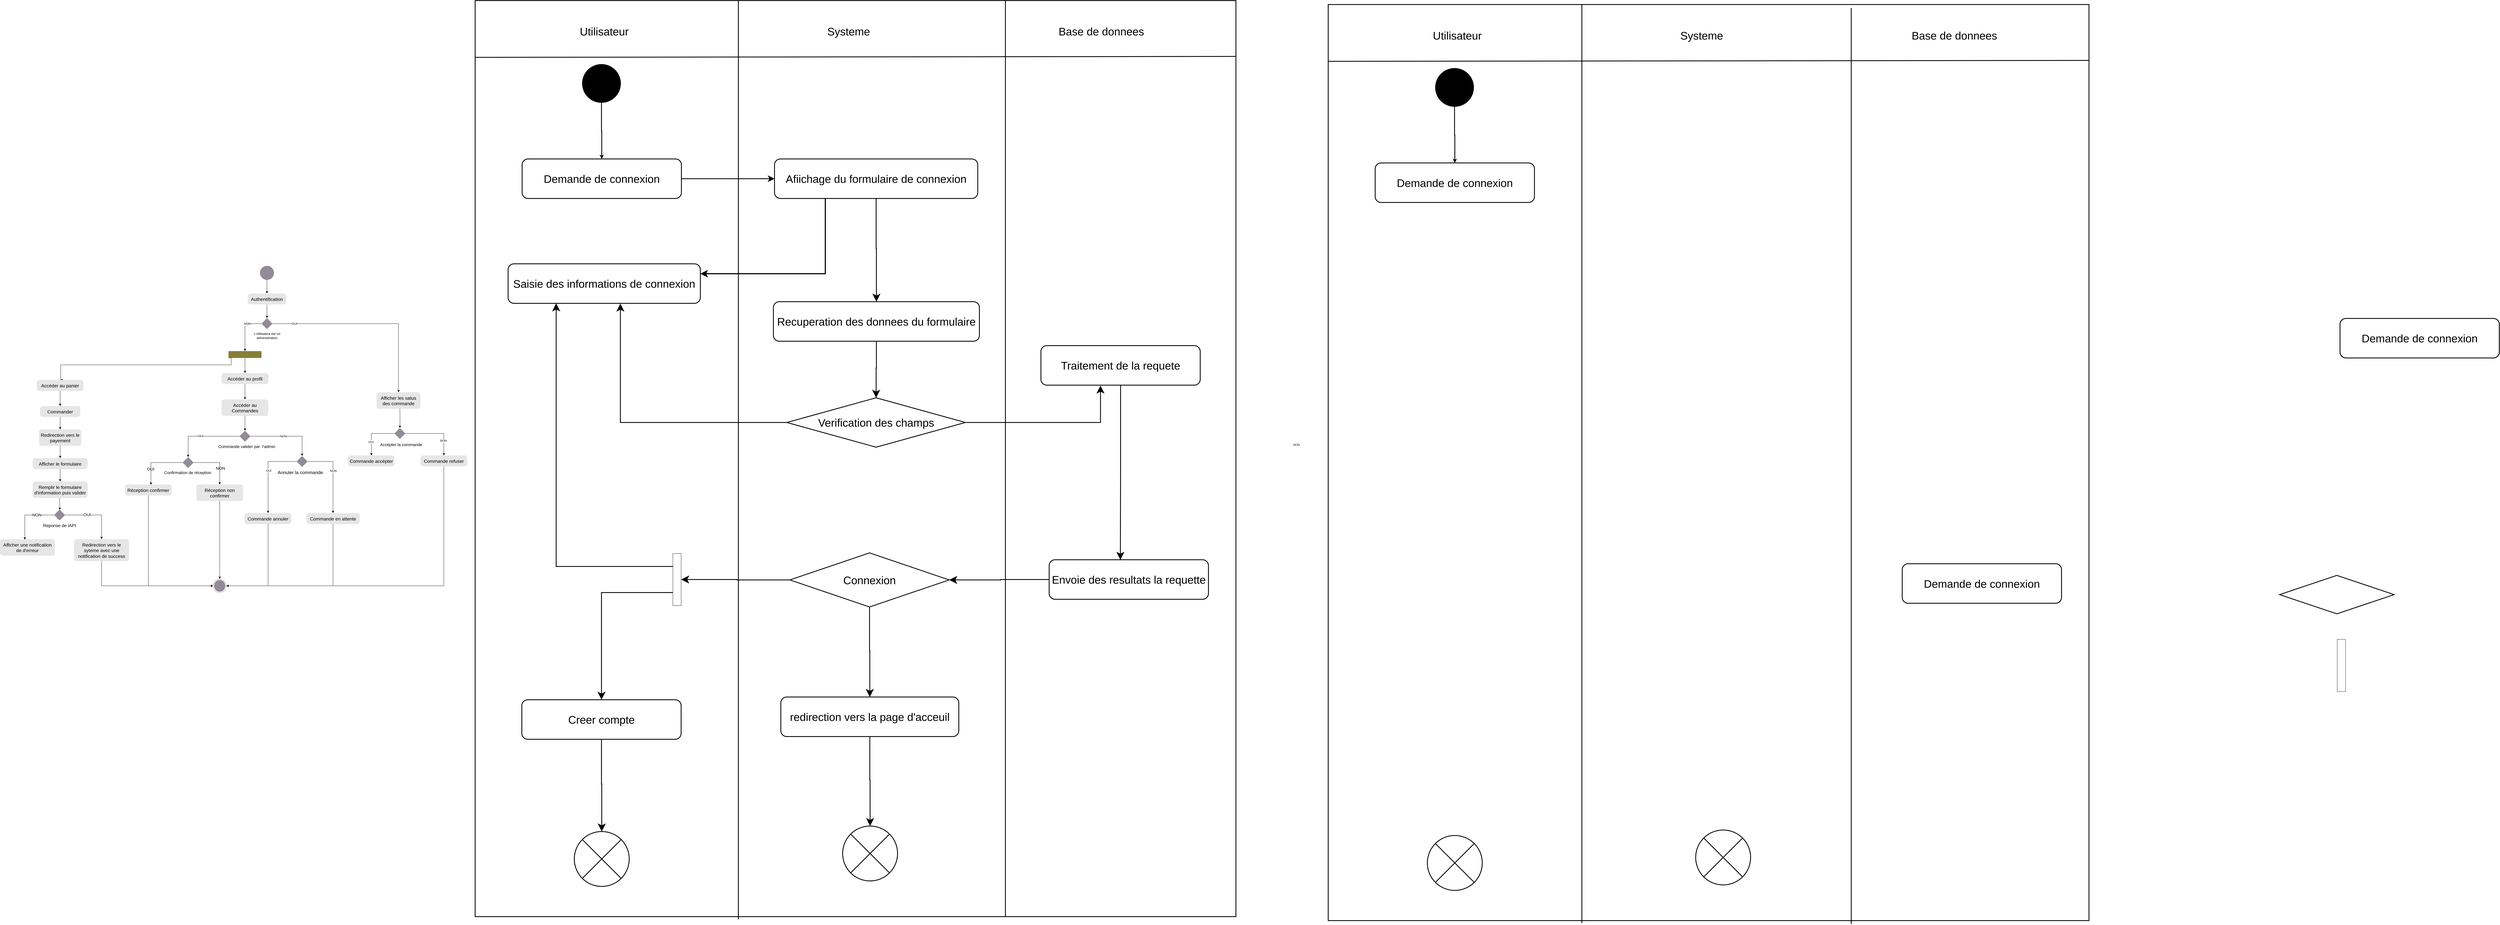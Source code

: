 <mxfile version="21.6.9" type="github">
  <diagram name="Page-1" id="dtMkvV5HG_kAokSsGvkS">
    <mxGraphModel dx="7405" dy="3443" grid="1" gridSize="10" guides="1" tooltips="1" connect="1" arrows="1" fold="1" page="1" pageScale="1" pageWidth="827" pageHeight="1169" math="0" shadow="0">
      <root>
        <mxCell id="0" />
        <mxCell id="1" parent="0" />
        <mxCell id="PqpOmXqPzJoeUcGZdCaw-75" value="" style="rounded=0;whiteSpace=wrap;html=1;strokeWidth=3;" vertex="1" parent="1">
          <mxGeometry x="2346" y="-1072.5" width="2770" height="3337" as="geometry" />
        </mxCell>
        <mxCell id="SN-OoBPxkU3_RAz1DeaD-6" style="edgeStyle=orthogonalEdgeStyle;rounded=0;orthogonalLoop=1;jettySize=auto;html=1;entryX=0.5;entryY=0;entryDx=0;entryDy=0;" parent="1" source="SN-OoBPxkU3_RAz1DeaD-1" target="SN-OoBPxkU3_RAz1DeaD-2" edge="1">
          <mxGeometry relative="1" as="geometry" />
        </mxCell>
        <mxCell id="SN-OoBPxkU3_RAz1DeaD-1" value="" style="ellipse;fillColor=strokeColor;html=1;strokeColor=#948b98;" parent="1" vertex="1">
          <mxGeometry x="-1543" y="-120" width="50" height="50" as="geometry" />
        </mxCell>
        <mxCell id="SN-OoBPxkU3_RAz1DeaD-7" style="edgeStyle=orthogonalEdgeStyle;rounded=0;orthogonalLoop=1;jettySize=auto;html=1;exitX=0.5;exitY=1;exitDx=0;exitDy=0;entryX=0.5;entryY=0;entryDx=0;entryDy=0;" parent="1" source="SN-OoBPxkU3_RAz1DeaD-2" target="SN-OoBPxkU3_RAz1DeaD-3" edge="1">
          <mxGeometry relative="1" as="geometry" />
        </mxCell>
        <mxCell id="SN-OoBPxkU3_RAz1DeaD-2" value="&lt;font style=&quot;font-size: 17px;&quot;&gt;Authentification&lt;/font&gt;" style="html=1;align=center;verticalAlign=top;rounded=1;absoluteArcSize=1;arcSize=20;dashed=0;whiteSpace=wrap;flipV=0;flipH=1;spacingTop=5;fontSize=17;fontStyle=0;fillColor=#E6E6E6;strokeColor=none;" parent="1" vertex="1">
          <mxGeometry x="-1588" y="-20" width="140" height="40" as="geometry" />
        </mxCell>
        <mxCell id="SN-OoBPxkU3_RAz1DeaD-5" style="edgeStyle=orthogonalEdgeStyle;rounded=0;orthogonalLoop=1;jettySize=auto;html=1;exitX=1;exitY=0.5;exitDx=0;exitDy=0;entryX=0.5;entryY=0;entryDx=0;entryDy=0;" parent="1" source="SN-OoBPxkU3_RAz1DeaD-3" target="SN-OoBPxkU3_RAz1DeaD-4" edge="1">
          <mxGeometry relative="1" as="geometry">
            <Array as="points">
              <mxPoint x="-1039" y="90" />
            </Array>
          </mxGeometry>
        </mxCell>
        <mxCell id="SN-OoBPxkU3_RAz1DeaD-85" value="OUI" style="edgeLabel;html=1;align=center;verticalAlign=middle;resizable=0;points=[];" parent="SN-OoBPxkU3_RAz1DeaD-5" vertex="1" connectable="0">
          <mxGeometry x="-0.774" relative="1" as="geometry">
            <mxPoint as="offset" />
          </mxGeometry>
        </mxCell>
        <mxCell id="SN-OoBPxkU3_RAz1DeaD-9" style="edgeStyle=orthogonalEdgeStyle;rounded=0;orthogonalLoop=1;jettySize=auto;html=1;exitX=0;exitY=0.5;exitDx=0;exitDy=0;entryX=0.5;entryY=0;entryDx=0;entryDy=0;" parent="1" source="SN-OoBPxkU3_RAz1DeaD-3" target="SN-OoBPxkU3_RAz1DeaD-8" edge="1">
          <mxGeometry relative="1" as="geometry" />
        </mxCell>
        <mxCell id="SN-OoBPxkU3_RAz1DeaD-86" value="NON" style="edgeLabel;html=1;align=center;verticalAlign=middle;resizable=0;points=[];" parent="SN-OoBPxkU3_RAz1DeaD-9" vertex="1" connectable="0">
          <mxGeometry x="-0.345" relative="1" as="geometry">
            <mxPoint as="offset" />
          </mxGeometry>
        </mxCell>
        <mxCell id="SN-OoBPxkU3_RAz1DeaD-3" value="" style="rhombus;fillColor=#948b98;strokeColor=none;" parent="1" vertex="1">
          <mxGeometry x="-1538" y="70" width="40" height="40" as="geometry" />
        </mxCell>
        <mxCell id="SN-OoBPxkU3_RAz1DeaD-4" value="&lt;font style=&quot;font-size: 17px;&quot;&gt;Afficher les satus des commande&lt;/font&gt;" style="html=1;align=center;verticalAlign=top;rounded=1;absoluteArcSize=1;arcSize=20;dashed=0;whiteSpace=wrap;flipV=0;flipH=1;spacingTop=5;fontSize=17;fontStyle=0;fillColor=#E6E6E6;strokeColor=none;" parent="1" vertex="1">
          <mxGeometry x="-1119" y="340" width="160" height="60" as="geometry" />
        </mxCell>
        <mxCell id="SN-OoBPxkU3_RAz1DeaD-14" style="edgeStyle=orthogonalEdgeStyle;rounded=0;orthogonalLoop=1;jettySize=auto;html=1;exitX=0;exitY=1;exitDx=0;exitDy=0;" parent="1" source="SN-OoBPxkU3_RAz1DeaD-8" edge="1">
          <mxGeometry relative="1" as="geometry">
            <mxPoint x="-2270" y="295" as="targetPoint" />
            <mxPoint x="-1760.76" y="214.475" as="sourcePoint" />
            <Array as="points">
              <mxPoint x="-1648" y="215" />
              <mxPoint x="-1648" y="240" />
              <mxPoint x="-2269" y="240" />
              <mxPoint x="-2269" y="295" />
            </Array>
          </mxGeometry>
        </mxCell>
        <mxCell id="SN-OoBPxkU3_RAz1DeaD-49" style="edgeStyle=orthogonalEdgeStyle;rounded=0;orthogonalLoop=1;jettySize=auto;html=1;exitX=0.5;exitY=1;exitDx=0;exitDy=0;" parent="1" source="SN-OoBPxkU3_RAz1DeaD-8" target="SN-OoBPxkU3_RAz1DeaD-24" edge="1">
          <mxGeometry relative="1" as="geometry" />
        </mxCell>
        <mxCell id="SN-OoBPxkU3_RAz1DeaD-8" value="" style="rounded=0;whiteSpace=wrap;html=1;fillColor=#867f37;strokeColor=none;" parent="1" vertex="1">
          <mxGeometry x="-1658" y="190" width="120" height="25" as="geometry" />
        </mxCell>
        <mxCell id="SN-OoBPxkU3_RAz1DeaD-13" value="L&#39;utilisateur est un&lt;br&gt;administrateur" style="text;html=1;align=center;verticalAlign=middle;resizable=0;points=[];autosize=1;strokeColor=none;fillColor=none;" parent="1" vertex="1">
          <mxGeometry x="-1578" y="114" width="120" height="40" as="geometry" />
        </mxCell>
        <mxCell id="SN-OoBPxkU3_RAz1DeaD-42" style="edgeStyle=orthogonalEdgeStyle;rounded=0;orthogonalLoop=1;jettySize=auto;html=1;exitX=0.5;exitY=1;exitDx=0;exitDy=0;entryX=0.5;entryY=0;entryDx=0;entryDy=0;" parent="1" source="SN-OoBPxkU3_RAz1DeaD-15" target="SN-OoBPxkU3_RAz1DeaD-16" edge="1">
          <mxGeometry relative="1" as="geometry" />
        </mxCell>
        <mxCell id="SN-OoBPxkU3_RAz1DeaD-15" value="&lt;font style=&quot;font-size: 17px;&quot;&gt;Acc&lt;/font&gt;éder au panier" style="html=1;align=center;verticalAlign=top;rounded=1;absoluteArcSize=1;arcSize=20;dashed=0;whiteSpace=wrap;flipV=0;flipH=1;spacingTop=5;fontSize=17;fontStyle=0;fillColor=#E6E6E6;strokeColor=none;" parent="1" vertex="1">
          <mxGeometry x="-2356" y="295" width="170" height="40" as="geometry" />
        </mxCell>
        <mxCell id="SN-OoBPxkU3_RAz1DeaD-43" style="edgeStyle=orthogonalEdgeStyle;rounded=0;orthogonalLoop=1;jettySize=auto;html=1;exitX=0.5;exitY=1;exitDx=0;exitDy=0;entryX=0.5;entryY=0;entryDx=0;entryDy=0;" parent="1" source="SN-OoBPxkU3_RAz1DeaD-16" target="SN-OoBPxkU3_RAz1DeaD-17" edge="1">
          <mxGeometry relative="1" as="geometry" />
        </mxCell>
        <mxCell id="SN-OoBPxkU3_RAz1DeaD-16" value="Commander" style="html=1;align=center;verticalAlign=top;rounded=1;absoluteArcSize=1;arcSize=20;dashed=0;whiteSpace=wrap;flipV=0;flipH=1;spacingTop=5;fontSize=17;fontStyle=0;fillColor=#E6E6E6;strokeColor=none;" parent="1" vertex="1">
          <mxGeometry x="-2344" y="390" width="146" height="40" as="geometry" />
        </mxCell>
        <mxCell id="SN-OoBPxkU3_RAz1DeaD-44" style="edgeStyle=orthogonalEdgeStyle;rounded=0;orthogonalLoop=1;jettySize=auto;html=1;exitX=0.5;exitY=1;exitDx=0;exitDy=0;entryX=0.5;entryY=0;entryDx=0;entryDy=0;" parent="1" source="SN-OoBPxkU3_RAz1DeaD-17" target="SN-OoBPxkU3_RAz1DeaD-18" edge="1">
          <mxGeometry relative="1" as="geometry" />
        </mxCell>
        <mxCell id="SN-OoBPxkU3_RAz1DeaD-17" value="Redirection vers le payement" style="html=1;align=center;verticalAlign=top;rounded=1;absoluteArcSize=1;arcSize=20;dashed=0;whiteSpace=wrap;flipV=0;flipH=1;spacingTop=5;fontSize=17;fontStyle=0;fillColor=#E6E6E6;strokeColor=none;" parent="1" vertex="1">
          <mxGeometry x="-2348" y="475" width="154" height="60" as="geometry" />
        </mxCell>
        <mxCell id="SN-OoBPxkU3_RAz1DeaD-45" style="edgeStyle=orthogonalEdgeStyle;rounded=0;orthogonalLoop=1;jettySize=auto;html=1;exitX=0.5;exitY=1;exitDx=0;exitDy=0;entryX=0.5;entryY=0;entryDx=0;entryDy=0;" parent="1" source="SN-OoBPxkU3_RAz1DeaD-18" target="SN-OoBPxkU3_RAz1DeaD-19" edge="1">
          <mxGeometry relative="1" as="geometry" />
        </mxCell>
        <mxCell id="SN-OoBPxkU3_RAz1DeaD-18" value="Afficher le formulaire" style="html=1;align=center;verticalAlign=top;rounded=1;absoluteArcSize=1;arcSize=20;dashed=0;whiteSpace=wrap;flipV=0;flipH=1;spacingTop=5;fontSize=17;fontStyle=0;fillColor=#E6E6E6;strokeColor=none;" parent="1" vertex="1">
          <mxGeometry x="-2371" y="580" width="200" height="40" as="geometry" />
        </mxCell>
        <mxCell id="SN-OoBPxkU3_RAz1DeaD-46" style="edgeStyle=orthogonalEdgeStyle;rounded=0;orthogonalLoop=1;jettySize=auto;html=1;exitX=0.5;exitY=1;exitDx=0;exitDy=0;" parent="1" edge="1">
          <mxGeometry relative="1" as="geometry">
            <mxPoint x="-2272.545" y="768.394" as="targetPoint" />
            <mxPoint x="-2273" y="725" as="sourcePoint" />
          </mxGeometry>
        </mxCell>
        <mxCell id="SN-OoBPxkU3_RAz1DeaD-19" value="Remplir le formulaire d&#39;information puis valider" style="html=1;align=center;verticalAlign=top;rounded=1;absoluteArcSize=1;arcSize=20;dashed=0;whiteSpace=wrap;flipV=0;flipH=1;spacingTop=5;fontSize=17;fontStyle=0;fillColor=#E6E6E6;strokeColor=none;" parent="1" vertex="1">
          <mxGeometry x="-2371" y="665" width="200" height="60" as="geometry" />
        </mxCell>
        <mxCell id="SN-OoBPxkU3_RAz1DeaD-20" value="Afficher une notification de d&#39;erreur" style="html=1;align=center;verticalAlign=top;rounded=1;absoluteArcSize=1;arcSize=20;dashed=0;whiteSpace=wrap;flipV=0;flipH=1;spacingTop=5;fontSize=17;fontStyle=0;fillColor=#E6E6E6;strokeColor=none;" parent="1" vertex="1">
          <mxGeometry x="-2490" y="875" width="200" height="60" as="geometry" />
        </mxCell>
        <mxCell id="SN-OoBPxkU3_RAz1DeaD-47" style="edgeStyle=orthogonalEdgeStyle;rounded=0;orthogonalLoop=1;jettySize=auto;html=1;exitX=0;exitY=0.5;exitDx=0;exitDy=0;entryX=0.548;entryY=0.028;entryDx=0;entryDy=0;entryPerimeter=0;" parent="1" source="SN-OoBPxkU3_RAz1DeaD-21" target="SN-OoBPxkU3_RAz1DeaD-20" edge="1">
          <mxGeometry relative="1" as="geometry" />
        </mxCell>
        <mxCell id="SN-OoBPxkU3_RAz1DeaD-48" style="edgeStyle=orthogonalEdgeStyle;rounded=0;orthogonalLoop=1;jettySize=auto;html=1;exitX=1;exitY=0.5;exitDx=0;exitDy=0;entryX=0.5;entryY=0;entryDx=0;entryDy=0;" parent="1" source="SN-OoBPxkU3_RAz1DeaD-21" target="SN-OoBPxkU3_RAz1DeaD-22" edge="1">
          <mxGeometry relative="1" as="geometry" />
        </mxCell>
        <mxCell id="SN-OoBPxkU3_RAz1DeaD-73" value="&lt;font style=&quot;font-size: 15px;&quot;&gt;OUI&lt;/font&gt;" style="edgeLabel;html=1;align=center;verticalAlign=middle;resizable=0;points=[];" parent="SN-OoBPxkU3_RAz1DeaD-48" vertex="1" connectable="0">
          <mxGeometry x="-0.298" y="3" relative="1" as="geometry">
            <mxPoint x="2" y="1" as="offset" />
          </mxGeometry>
        </mxCell>
        <mxCell id="SN-OoBPxkU3_RAz1DeaD-74" value="&lt;span style=&quot;font-size: 15px;&quot;&gt;NON&lt;/span&gt;" style="edgeLabel;html=1;align=center;verticalAlign=middle;resizable=0;points=[];" parent="SN-OoBPxkU3_RAz1DeaD-48" vertex="1" connectable="0">
          <mxGeometry x="-0.298" y="3" relative="1" as="geometry">
            <mxPoint x="-181" y="2" as="offset" />
          </mxGeometry>
        </mxCell>
        <mxCell id="SN-OoBPxkU3_RAz1DeaD-76" value="&lt;font style=&quot;font-size: 15px;&quot;&gt;OUI&lt;/font&gt;" style="edgeLabel;html=1;align=center;verticalAlign=middle;resizable=0;points=[];" parent="SN-OoBPxkU3_RAz1DeaD-48" vertex="1" connectable="0">
          <mxGeometry x="-0.298" y="3" relative="1" as="geometry">
            <mxPoint x="233" y="-165" as="offset" />
          </mxGeometry>
        </mxCell>
        <mxCell id="SN-OoBPxkU3_RAz1DeaD-77" value="&lt;font style=&quot;font-size: 15px;&quot;&gt;NON&lt;/font&gt;" style="edgeLabel;html=1;align=center;verticalAlign=middle;resizable=0;points=[];" parent="SN-OoBPxkU3_RAz1DeaD-48" vertex="1" connectable="0">
          <mxGeometry x="-0.298" y="3" relative="1" as="geometry">
            <mxPoint x="487" y="-168" as="offset" />
          </mxGeometry>
        </mxCell>
        <mxCell id="SN-OoBPxkU3_RAz1DeaD-21" value="" style="rhombus;fillColor=#948b98;strokeColor=none;" parent="1" vertex="1">
          <mxGeometry x="-2293" y="767" width="40" height="40" as="geometry" />
        </mxCell>
        <mxCell id="SN-OoBPxkU3_RAz1DeaD-71" style="edgeStyle=orthogonalEdgeStyle;rounded=0;orthogonalLoop=1;jettySize=auto;html=1;exitX=0.5;exitY=1;exitDx=0;exitDy=0;entryX=0;entryY=0.5;entryDx=0;entryDy=0;" parent="1" source="SN-OoBPxkU3_RAz1DeaD-22" target="SN-OoBPxkU3_RAz1DeaD-62" edge="1">
          <mxGeometry relative="1" as="geometry" />
        </mxCell>
        <mxCell id="SN-OoBPxkU3_RAz1DeaD-22" value="Redirection vers le syteme avec une notification de success" style="html=1;align=center;verticalAlign=top;rounded=1;absoluteArcSize=1;arcSize=20;dashed=0;whiteSpace=wrap;flipV=0;flipH=1;spacingTop=5;fontSize=17;fontStyle=0;fillColor=#E6E6E6;strokeColor=none;" parent="1" vertex="1">
          <mxGeometry x="-2220" y="875" width="200" height="80" as="geometry" />
        </mxCell>
        <mxCell id="SN-OoBPxkU3_RAz1DeaD-50" style="edgeStyle=orthogonalEdgeStyle;rounded=0;orthogonalLoop=1;jettySize=auto;html=1;exitX=0.5;exitY=1;exitDx=0;exitDy=0;entryX=0.5;entryY=0;entryDx=0;entryDy=0;" parent="1" source="SN-OoBPxkU3_RAz1DeaD-24" target="SN-OoBPxkU3_RAz1DeaD-26" edge="1">
          <mxGeometry relative="1" as="geometry" />
        </mxCell>
        <mxCell id="SN-OoBPxkU3_RAz1DeaD-24" value="&lt;font style=&quot;font-size: 17px;&quot;&gt;Acc&lt;/font&gt;éder au profil" style="html=1;align=center;verticalAlign=top;rounded=1;absoluteArcSize=1;arcSize=20;dashed=0;whiteSpace=wrap;flipV=0;flipH=1;spacingTop=5;fontSize=17;fontStyle=0;fillColor=#E6E6E6;strokeColor=none;" parent="1" vertex="1">
          <mxGeometry x="-1683" y="270" width="170" height="40" as="geometry" />
        </mxCell>
        <mxCell id="SN-OoBPxkU3_RAz1DeaD-51" style="edgeStyle=orthogonalEdgeStyle;rounded=0;orthogonalLoop=1;jettySize=auto;html=1;exitX=0.5;exitY=1;exitDx=0;exitDy=0;entryX=0.5;entryY=0;entryDx=0;entryDy=0;" parent="1" source="SN-OoBPxkU3_RAz1DeaD-26" target="SN-OoBPxkU3_RAz1DeaD-27" edge="1">
          <mxGeometry relative="1" as="geometry" />
        </mxCell>
        <mxCell id="SN-OoBPxkU3_RAz1DeaD-26" value="&lt;font style=&quot;font-size: 17px;&quot;&gt;Acc&lt;/font&gt;éder au Commandes" style="html=1;align=center;verticalAlign=top;rounded=1;absoluteArcSize=1;arcSize=20;dashed=0;whiteSpace=wrap;flipV=0;flipH=1;spacingTop=5;fontSize=17;fontStyle=0;fillColor=#E6E6E6;strokeColor=none;" parent="1" vertex="1">
          <mxGeometry x="-1683" y="366" width="170" height="60" as="geometry" />
        </mxCell>
        <mxCell id="SN-OoBPxkU3_RAz1DeaD-52" style="edgeStyle=orthogonalEdgeStyle;rounded=0;orthogonalLoop=1;jettySize=auto;html=1;exitX=0;exitY=0.5;exitDx=0;exitDy=0;entryX=0.5;entryY=0;entryDx=0;entryDy=0;" parent="1" source="SN-OoBPxkU3_RAz1DeaD-27" target="SN-OoBPxkU3_RAz1DeaD-28" edge="1">
          <mxGeometry relative="1" as="geometry" />
        </mxCell>
        <mxCell id="SN-OoBPxkU3_RAz1DeaD-83" value="OUI" style="edgeLabel;html=1;align=center;verticalAlign=middle;resizable=0;points=[];" parent="SN-OoBPxkU3_RAz1DeaD-52" vertex="1" connectable="0">
          <mxGeometry x="0.188" y="-3" relative="1" as="geometry">
            <mxPoint x="14" y="2" as="offset" />
          </mxGeometry>
        </mxCell>
        <mxCell id="SN-OoBPxkU3_RAz1DeaD-53" style="edgeStyle=orthogonalEdgeStyle;rounded=0;orthogonalLoop=1;jettySize=auto;html=1;exitX=1;exitY=0.5;exitDx=0;exitDy=0;entryX=0.5;entryY=0;entryDx=0;entryDy=0;" parent="1" source="SN-OoBPxkU3_RAz1DeaD-27" target="SN-OoBPxkU3_RAz1DeaD-29" edge="1">
          <mxGeometry relative="1" as="geometry" />
        </mxCell>
        <mxCell id="SN-OoBPxkU3_RAz1DeaD-84" value="NON" style="edgeLabel;html=1;align=center;verticalAlign=middle;resizable=0;points=[];" parent="SN-OoBPxkU3_RAz1DeaD-53" vertex="1" connectable="0">
          <mxGeometry x="-0.08" relative="1" as="geometry">
            <mxPoint as="offset" />
          </mxGeometry>
        </mxCell>
        <mxCell id="SN-OoBPxkU3_RAz1DeaD-27" value="" style="rhombus;fillColor=#948b98;strokeColor=none;" parent="1" vertex="1">
          <mxGeometry x="-1618" y="480" width="40" height="40" as="geometry" />
        </mxCell>
        <mxCell id="SN-OoBPxkU3_RAz1DeaD-54" style="edgeStyle=orthogonalEdgeStyle;rounded=0;orthogonalLoop=1;jettySize=auto;html=1;exitX=0;exitY=0.5;exitDx=0;exitDy=0;entryX=0.444;entryY=0.025;entryDx=0;entryDy=0;entryPerimeter=0;" parent="1" source="SN-OoBPxkU3_RAz1DeaD-28" target="SN-OoBPxkU3_RAz1DeaD-31" edge="1">
          <mxGeometry relative="1" as="geometry" />
        </mxCell>
        <mxCell id="SN-OoBPxkU3_RAz1DeaD-55" style="edgeStyle=orthogonalEdgeStyle;rounded=0;orthogonalLoop=1;jettySize=auto;html=1;exitX=1;exitY=0.5;exitDx=0;exitDy=0;entryX=0.5;entryY=0;entryDx=0;entryDy=0;" parent="1" source="SN-OoBPxkU3_RAz1DeaD-28" target="SN-OoBPxkU3_RAz1DeaD-30" edge="1">
          <mxGeometry relative="1" as="geometry" />
        </mxCell>
        <mxCell id="SN-OoBPxkU3_RAz1DeaD-28" value="" style="rhombus;fillColor=#948b98;strokeColor=none;" parent="1" vertex="1">
          <mxGeometry x="-1825" y="576" width="40" height="40" as="geometry" />
        </mxCell>
        <mxCell id="SN-OoBPxkU3_RAz1DeaD-56" style="edgeStyle=orthogonalEdgeStyle;rounded=0;orthogonalLoop=1;jettySize=auto;html=1;exitX=0;exitY=0.5;exitDx=0;exitDy=0;" parent="1" source="SN-OoBPxkU3_RAz1DeaD-29" target="SN-OoBPxkU3_RAz1DeaD-32" edge="1">
          <mxGeometry relative="1" as="geometry" />
        </mxCell>
        <mxCell id="SN-OoBPxkU3_RAz1DeaD-80" value="OUI" style="edgeLabel;html=1;align=center;verticalAlign=middle;resizable=0;points=[];" parent="SN-OoBPxkU3_RAz1DeaD-56" vertex="1" connectable="0">
          <mxGeometry x="-0.149" y="1" relative="1" as="geometry">
            <mxPoint x="1" y="13" as="offset" />
          </mxGeometry>
        </mxCell>
        <mxCell id="SN-OoBPxkU3_RAz1DeaD-57" style="edgeStyle=orthogonalEdgeStyle;rounded=0;orthogonalLoop=1;jettySize=auto;html=1;exitX=1;exitY=0.5;exitDx=0;exitDy=0;entryX=0.5;entryY=0;entryDx=0;entryDy=0;" parent="1" source="SN-OoBPxkU3_RAz1DeaD-29" target="SN-OoBPxkU3_RAz1DeaD-33" edge="1">
          <mxGeometry relative="1" as="geometry" />
        </mxCell>
        <mxCell id="SN-OoBPxkU3_RAz1DeaD-81" value="NON" style="edgeLabel;html=1;align=center;verticalAlign=middle;resizable=0;points=[];" parent="SN-OoBPxkU3_RAz1DeaD-57" vertex="1" connectable="0">
          <mxGeometry x="-0.102" relative="1" as="geometry">
            <mxPoint as="offset" />
          </mxGeometry>
        </mxCell>
        <mxCell id="SN-OoBPxkU3_RAz1DeaD-29" value="" style="rhombus;fillColor=#948b98;strokeColor=none;" parent="1" vertex="1">
          <mxGeometry x="-1410" y="572" width="40" height="40" as="geometry" />
        </mxCell>
        <mxCell id="SN-OoBPxkU3_RAz1DeaD-69" style="edgeStyle=orthogonalEdgeStyle;rounded=0;orthogonalLoop=1;jettySize=auto;html=1;exitX=0.5;exitY=1;exitDx=0;exitDy=0;entryX=0.5;entryY=0;entryDx=0;entryDy=0;" parent="1" source="SN-OoBPxkU3_RAz1DeaD-30" target="SN-OoBPxkU3_RAz1DeaD-62" edge="1">
          <mxGeometry relative="1" as="geometry" />
        </mxCell>
        <mxCell id="SN-OoBPxkU3_RAz1DeaD-30" value="Réception non confirmer" style="html=1;align=center;verticalAlign=top;rounded=1;absoluteArcSize=1;arcSize=20;dashed=0;whiteSpace=wrap;flipV=0;flipH=1;spacingTop=5;fontSize=17;fontStyle=0;fillColor=#E6E6E6;strokeColor=none;" parent="1" vertex="1">
          <mxGeometry x="-1775" y="676" width="170" height="60" as="geometry" />
        </mxCell>
        <mxCell id="SN-OoBPxkU3_RAz1DeaD-70" style="edgeStyle=orthogonalEdgeStyle;rounded=0;orthogonalLoop=1;jettySize=auto;html=1;exitX=0.5;exitY=1;exitDx=0;exitDy=0;entryX=0;entryY=0.5;entryDx=0;entryDy=0;" parent="1" source="SN-OoBPxkU3_RAz1DeaD-31" target="SN-OoBPxkU3_RAz1DeaD-62" edge="1">
          <mxGeometry relative="1" as="geometry" />
        </mxCell>
        <mxCell id="SN-OoBPxkU3_RAz1DeaD-31" value="Réception confirmer" style="html=1;align=center;verticalAlign=top;rounded=1;absoluteArcSize=1;arcSize=20;dashed=0;whiteSpace=wrap;flipV=0;flipH=1;spacingTop=5;fontSize=17;fontStyle=0;fillColor=#E6E6E6;strokeColor=none;" parent="1" vertex="1">
          <mxGeometry x="-2035" y="676" width="170" height="40" as="geometry" />
        </mxCell>
        <mxCell id="SN-OoBPxkU3_RAz1DeaD-64" style="edgeStyle=orthogonalEdgeStyle;rounded=0;orthogonalLoop=1;jettySize=auto;html=1;exitX=0.5;exitY=1;exitDx=0;exitDy=0;entryX=1;entryY=0.5;entryDx=0;entryDy=0;" parent="1" source="SN-OoBPxkU3_RAz1DeaD-32" target="SN-OoBPxkU3_RAz1DeaD-62" edge="1">
          <mxGeometry relative="1" as="geometry" />
        </mxCell>
        <mxCell id="SN-OoBPxkU3_RAz1DeaD-32" value="Commande annuler" style="html=1;align=center;verticalAlign=top;rounded=1;absoluteArcSize=1;arcSize=20;dashed=0;whiteSpace=wrap;flipV=0;flipH=1;spacingTop=5;fontSize=17;fontStyle=0;fillColor=#E6E6E6;strokeColor=none;" parent="1" vertex="1">
          <mxGeometry x="-1599" y="780" width="170" height="40" as="geometry" />
        </mxCell>
        <mxCell id="SN-OoBPxkU3_RAz1DeaD-63" style="edgeStyle=orthogonalEdgeStyle;rounded=0;orthogonalLoop=1;jettySize=auto;html=1;exitX=0.5;exitY=1;exitDx=0;exitDy=0;entryX=1;entryY=0.5;entryDx=0;entryDy=0;" parent="1" source="SN-OoBPxkU3_RAz1DeaD-33" target="SN-OoBPxkU3_RAz1DeaD-62" edge="1">
          <mxGeometry relative="1" as="geometry" />
        </mxCell>
        <mxCell id="SN-OoBPxkU3_RAz1DeaD-33" value="Commande en attente" style="html=1;align=center;verticalAlign=top;rounded=1;absoluteArcSize=1;arcSize=20;dashed=0;whiteSpace=wrap;flipV=0;flipH=1;spacingTop=5;fontSize=17;fontStyle=0;fillColor=#E6E6E6;strokeColor=none;" parent="1" vertex="1">
          <mxGeometry x="-1375" y="780" width="195" height="40" as="geometry" />
        </mxCell>
        <mxCell id="SN-OoBPxkU3_RAz1DeaD-59" style="edgeStyle=orthogonalEdgeStyle;rounded=0;orthogonalLoop=1;jettySize=auto;html=1;exitX=0.5;exitY=1;exitDx=0;exitDy=0;entryX=0.5;entryY=0;entryDx=0;entryDy=0;" parent="1" target="SN-OoBPxkU3_RAz1DeaD-37" edge="1">
          <mxGeometry relative="1" as="geometry">
            <mxPoint x="-1034" y="400" as="sourcePoint" />
          </mxGeometry>
        </mxCell>
        <mxCell id="SN-OoBPxkU3_RAz1DeaD-60" style="edgeStyle=orthogonalEdgeStyle;rounded=0;orthogonalLoop=1;jettySize=auto;html=1;exitX=0;exitY=0.5;exitDx=0;exitDy=0;" parent="1" source="SN-OoBPxkU3_RAz1DeaD-37" target="SN-OoBPxkU3_RAz1DeaD-38" edge="1">
          <mxGeometry relative="1" as="geometry" />
        </mxCell>
        <mxCell id="SN-OoBPxkU3_RAz1DeaD-89" value="OUI" style="edgeLabel;html=1;align=center;verticalAlign=middle;resizable=0;points=[];" parent="SN-OoBPxkU3_RAz1DeaD-60" vertex="1" connectable="0">
          <mxGeometry x="0.404" y="-1" relative="1" as="geometry">
            <mxPoint as="offset" />
          </mxGeometry>
        </mxCell>
        <mxCell id="SN-OoBPxkU3_RAz1DeaD-61" style="edgeStyle=orthogonalEdgeStyle;rounded=0;orthogonalLoop=1;jettySize=auto;html=1;exitX=1;exitY=0.5;exitDx=0;exitDy=0;entryX=0.5;entryY=0;entryDx=0;entryDy=0;" parent="1" source="SN-OoBPxkU3_RAz1DeaD-37" target="SN-OoBPxkU3_RAz1DeaD-40" edge="1">
          <mxGeometry relative="1" as="geometry" />
        </mxCell>
        <mxCell id="SN-OoBPxkU3_RAz1DeaD-88" value="NON" style="edgeLabel;html=1;align=center;verticalAlign=middle;resizable=0;points=[];" parent="SN-OoBPxkU3_RAz1DeaD-61" vertex="1" connectable="0">
          <mxGeometry x="0.504" y="-2" relative="1" as="geometry">
            <mxPoint as="offset" />
          </mxGeometry>
        </mxCell>
        <mxCell id="PqpOmXqPzJoeUcGZdCaw-41" value="NON" style="edgeLabel;html=1;align=center;verticalAlign=middle;resizable=0;points=[];" vertex="1" connectable="0" parent="SN-OoBPxkU3_RAz1DeaD-61">
          <mxGeometry x="0.504" y="-2" relative="1" as="geometry">
            <mxPoint x="3106" y="15" as="offset" />
          </mxGeometry>
        </mxCell>
        <mxCell id="SN-OoBPxkU3_RAz1DeaD-37" value="" style="rhombus;fillColor=#948b98;strokeColor=none;" parent="1" vertex="1">
          <mxGeometry x="-1054" y="470" width="40" height="40" as="geometry" />
        </mxCell>
        <mxCell id="SN-OoBPxkU3_RAz1DeaD-38" value="Commande accépter" style="html=1;align=center;verticalAlign=top;rounded=1;absoluteArcSize=1;arcSize=20;dashed=0;whiteSpace=wrap;flipV=0;flipH=1;spacingTop=5;fontSize=17;fontStyle=0;fillColor=#E6E6E6;strokeColor=none;" parent="1" vertex="1">
          <mxGeometry x="-1223" y="570" width="170" height="40" as="geometry" />
        </mxCell>
        <mxCell id="SN-OoBPxkU3_RAz1DeaD-67" style="edgeStyle=orthogonalEdgeStyle;rounded=0;orthogonalLoop=1;jettySize=auto;html=1;exitX=0.5;exitY=1;exitDx=0;exitDy=0;entryX=1;entryY=0.5;entryDx=0;entryDy=0;" parent="1" source="SN-OoBPxkU3_RAz1DeaD-40" target="SN-OoBPxkU3_RAz1DeaD-62" edge="1">
          <mxGeometry relative="1" as="geometry" />
        </mxCell>
        <mxCell id="SN-OoBPxkU3_RAz1DeaD-40" value="Commande refuser" style="html=1;align=center;verticalAlign=top;rounded=1;absoluteArcSize=1;arcSize=20;dashed=0;whiteSpace=wrap;flipV=0;flipH=1;spacingTop=5;fontSize=17;fontStyle=0;fillColor=#E6E6E6;strokeColor=none;" parent="1" vertex="1">
          <mxGeometry x="-959" y="570" width="170" height="40" as="geometry" />
        </mxCell>
        <mxCell id="SN-OoBPxkU3_RAz1DeaD-62" value="" style="ellipse;html=1;shape=endState;fillColor=strokeColor;strokeColor=#948b98;" parent="1" vertex="1">
          <mxGeometry x="-1714" y="1020" width="48" height="50" as="geometry" />
        </mxCell>
        <mxCell id="SN-OoBPxkU3_RAz1DeaD-72" value="&lt;font style=&quot;font-size: 16px;&quot;&gt;Reponse de lAPI&lt;/font&gt;" style="text;html=1;align=center;verticalAlign=middle;resizable=0;points=[];autosize=1;strokeColor=none;fillColor=none;" parent="1" vertex="1">
          <mxGeometry x="-2344" y="810" width="140" height="30" as="geometry" />
        </mxCell>
        <mxCell id="SN-OoBPxkU3_RAz1DeaD-75" value="&lt;font style=&quot;font-size: 15px;&quot;&gt;Confirmation de réception&lt;/font&gt;" style="text;html=1;align=center;verticalAlign=middle;resizable=0;points=[];autosize=1;strokeColor=none;fillColor=none;" parent="1" vertex="1">
          <mxGeometry x="-1907" y="617" width="200" height="30" as="geometry" />
        </mxCell>
        <mxCell id="SN-OoBPxkU3_RAz1DeaD-79" value="Annuler la commande" style="text;html=1;align=center;verticalAlign=middle;resizable=0;points=[];autosize=1;strokeColor=none;fillColor=none;fontSize=17;" parent="1" vertex="1">
          <mxGeometry x="-1492" y="618" width="190" height="30" as="geometry" />
        </mxCell>
        <mxCell id="SN-OoBPxkU3_RAz1DeaD-82" value="&lt;font style=&quot;font-size: 15px;&quot;&gt;Commande valider par&amp;nbsp; l&#39;admin&lt;/font&gt;" style="text;html=1;align=center;verticalAlign=middle;resizable=0;points=[];autosize=1;strokeColor=none;fillColor=none;" parent="1" vertex="1">
          <mxGeometry x="-1707" y="522" width="230" height="30" as="geometry" />
        </mxCell>
        <mxCell id="SN-OoBPxkU3_RAz1DeaD-87" value="&lt;font style=&quot;font-size: 15px;&quot;&gt;Accépter la commande&lt;/font&gt;" style="text;html=1;align=center;verticalAlign=middle;resizable=0;points=[];autosize=1;strokeColor=none;fillColor=none;" parent="1" vertex="1">
          <mxGeometry x="-1120" y="515" width="180" height="30" as="geometry" />
        </mxCell>
        <mxCell id="PqpOmXqPzJoeUcGZdCaw-1" value="" style="rounded=0;whiteSpace=wrap;html=1;strokeWidth=3;" vertex="1" parent="1">
          <mxGeometry x="-760" y="-1087" width="2770" height="3337" as="geometry" />
        </mxCell>
        <mxCell id="PqpOmXqPzJoeUcGZdCaw-2" value="" style="endArrow=none;html=1;rounded=0;exitX=0;exitY=0.062;exitDx=0;exitDy=0;exitPerimeter=0;strokeWidth=3;entryX=1;entryY=0.061;entryDx=0;entryDy=0;entryPerimeter=0;" edge="1" parent="1" source="PqpOmXqPzJoeUcGZdCaw-1" target="PqpOmXqPzJoeUcGZdCaw-1">
          <mxGeometry width="50" height="50" relative="1" as="geometry">
            <mxPoint x="-727.66" y="-905.68" as="sourcePoint" />
            <mxPoint x="1620" y="-906" as="targetPoint" />
          </mxGeometry>
        </mxCell>
        <mxCell id="PqpOmXqPzJoeUcGZdCaw-3" value="" style="endArrow=none;html=1;rounded=0;exitX=0.346;exitY=1.003;exitDx=0;exitDy=0;entryX=0.346;entryY=0;entryDx=0;entryDy=0;strokeWidth=3;exitPerimeter=0;entryPerimeter=0;" edge="1" parent="1" source="PqpOmXqPzJoeUcGZdCaw-1" target="PqpOmXqPzJoeUcGZdCaw-1">
          <mxGeometry width="50" height="50" relative="1" as="geometry">
            <mxPoint x="200.0" y="1130" as="sourcePoint" />
            <mxPoint x="200.0" y="-1040" as="targetPoint" />
          </mxGeometry>
        </mxCell>
        <mxCell id="PqpOmXqPzJoeUcGZdCaw-4" value="" style="endArrow=none;html=1;rounded=0;exitX=0.697;exitY=1;exitDx=0;exitDy=0;entryX=0.697;entryY=0;entryDx=0;entryDy=0;strokeWidth=3;exitPerimeter=0;entryPerimeter=0;" edge="1" parent="1" source="PqpOmXqPzJoeUcGZdCaw-1" target="PqpOmXqPzJoeUcGZdCaw-1">
          <mxGeometry width="50" height="50" relative="1" as="geometry">
            <mxPoint x="1170" y="1120" as="sourcePoint" />
            <mxPoint x="1170" y="-1050" as="targetPoint" />
          </mxGeometry>
        </mxCell>
        <mxCell id="PqpOmXqPzJoeUcGZdCaw-5" value="&lt;font style=&quot;font-size: 40px;&quot;&gt;Utilisateur&lt;/font&gt;" style="text;html=1;strokeColor=none;fillColor=none;align=center;verticalAlign=middle;whiteSpace=wrap;rounded=0;" vertex="1" parent="1">
          <mxGeometry x="-500" y="-1020" width="420" height="90" as="geometry" />
        </mxCell>
        <mxCell id="PqpOmXqPzJoeUcGZdCaw-6" value="&lt;font style=&quot;font-size: 40px;&quot;&gt;Systeme&lt;/font&gt;" style="text;html=1;strokeColor=none;fillColor=none;align=center;verticalAlign=middle;whiteSpace=wrap;rounded=0;" vertex="1" parent="1">
          <mxGeometry x="390" y="-1020" width="420" height="90" as="geometry" />
        </mxCell>
        <mxCell id="PqpOmXqPzJoeUcGZdCaw-7" value="&lt;font style=&quot;font-size: 40px;&quot;&gt;Base de donnees&lt;/font&gt;" style="text;html=1;strokeColor=none;fillColor=none;align=center;verticalAlign=middle;whiteSpace=wrap;rounded=0;" vertex="1" parent="1">
          <mxGeometry x="1310" y="-1020" width="420" height="90" as="geometry" />
        </mxCell>
        <mxCell id="PqpOmXqPzJoeUcGZdCaw-23" style="edgeStyle=orthogonalEdgeStyle;rounded=0;orthogonalLoop=1;jettySize=auto;html=1;exitX=0.5;exitY=1;exitDx=0;exitDy=0;entryX=0.5;entryY=0;entryDx=0;entryDy=0;strokeWidth=3;" edge="1" parent="1" source="PqpOmXqPzJoeUcGZdCaw-8" target="PqpOmXqPzJoeUcGZdCaw-9">
          <mxGeometry relative="1" as="geometry" />
        </mxCell>
        <mxCell id="PqpOmXqPzJoeUcGZdCaw-8" value="" style="ellipse;fillColor=strokeColor;html=1;" vertex="1" parent="1">
          <mxGeometry x="-370" y="-855" width="140" height="140" as="geometry" />
        </mxCell>
        <mxCell id="PqpOmXqPzJoeUcGZdCaw-24" style="edgeStyle=orthogonalEdgeStyle;rounded=0;orthogonalLoop=1;jettySize=auto;html=1;exitX=1;exitY=0.5;exitDx=0;exitDy=0;strokeWidth=3;endSize=15;targetPerimeterSpacing=0;startSize=14;" edge="1" parent="1" source="PqpOmXqPzJoeUcGZdCaw-9" target="PqpOmXqPzJoeUcGZdCaw-10">
          <mxGeometry relative="1" as="geometry" />
        </mxCell>
        <mxCell id="PqpOmXqPzJoeUcGZdCaw-9" value="&lt;font style=&quot;font-size: 40px;&quot;&gt;Demande de connexion&lt;/font&gt;" style="rounded=1;whiteSpace=wrap;html=1;strokeWidth=3;" vertex="1" parent="1">
          <mxGeometry x="-589" y="-510" width="580" height="144" as="geometry" />
        </mxCell>
        <mxCell id="PqpOmXqPzJoeUcGZdCaw-25" style="edgeStyle=orthogonalEdgeStyle;rounded=0;orthogonalLoop=1;jettySize=auto;html=1;exitX=0.25;exitY=1;exitDx=0;exitDy=0;entryX=1;entryY=0.25;entryDx=0;entryDy=0;strokeWidth=4;endSize=15;" edge="1" parent="1" source="PqpOmXqPzJoeUcGZdCaw-10" target="PqpOmXqPzJoeUcGZdCaw-11">
          <mxGeometry relative="1" as="geometry" />
        </mxCell>
        <mxCell id="PqpOmXqPzJoeUcGZdCaw-26" style="edgeStyle=orthogonalEdgeStyle;rounded=0;orthogonalLoop=1;jettySize=auto;html=1;exitX=0.5;exitY=1;exitDx=0;exitDy=0;entryX=0.5;entryY=0;entryDx=0;entryDy=0;strokeWidth=3;endSize=20;" edge="1" parent="1" source="PqpOmXqPzJoeUcGZdCaw-10" target="PqpOmXqPzJoeUcGZdCaw-12">
          <mxGeometry relative="1" as="geometry" />
        </mxCell>
        <mxCell id="PqpOmXqPzJoeUcGZdCaw-10" value="&lt;font style=&quot;font-size: 40px;&quot;&gt;Afiichage du formulaire de connexion&lt;/font&gt;" style="rounded=1;whiteSpace=wrap;html=1;strokeWidth=3;" vertex="1" parent="1">
          <mxGeometry x="330" y="-510" width="740" height="144" as="geometry" />
        </mxCell>
        <mxCell id="PqpOmXqPzJoeUcGZdCaw-11" value="&lt;font style=&quot;font-size: 40px;&quot;&gt;Saisie des informations de connexion&lt;/font&gt;" style="rounded=1;whiteSpace=wrap;html=1;strokeWidth=3;" vertex="1" parent="1">
          <mxGeometry x="-640" y="-128" width="700" height="144" as="geometry" />
        </mxCell>
        <mxCell id="PqpOmXqPzJoeUcGZdCaw-27" style="edgeStyle=orthogonalEdgeStyle;rounded=0;orthogonalLoop=1;jettySize=auto;html=1;exitX=0.5;exitY=1;exitDx=0;exitDy=0;strokeWidth=3;endSize=20;" edge="1" parent="1" source="PqpOmXqPzJoeUcGZdCaw-12" target="PqpOmXqPzJoeUcGZdCaw-14">
          <mxGeometry relative="1" as="geometry" />
        </mxCell>
        <mxCell id="PqpOmXqPzJoeUcGZdCaw-12" value="&lt;font style=&quot;font-size: 40px;&quot;&gt;Recuperation des donnees du formulaire&lt;/font&gt;" style="rounded=1;whiteSpace=wrap;html=1;strokeWidth=3;" vertex="1" parent="1">
          <mxGeometry x="326" y="10" width="750" height="144" as="geometry" />
        </mxCell>
        <mxCell id="PqpOmXqPzJoeUcGZdCaw-29" style="edgeStyle=orthogonalEdgeStyle;rounded=0;orthogonalLoop=1;jettySize=auto;html=1;exitX=0.5;exitY=1;exitDx=0;exitDy=0;entryX=0.447;entryY=0.004;entryDx=0;entryDy=0;entryPerimeter=0;strokeWidth=3;endSize=20;" edge="1" parent="1" source="PqpOmXqPzJoeUcGZdCaw-13" target="PqpOmXqPzJoeUcGZdCaw-17">
          <mxGeometry relative="1" as="geometry" />
        </mxCell>
        <mxCell id="PqpOmXqPzJoeUcGZdCaw-13" value="&lt;font style=&quot;font-size: 40px;&quot;&gt;Traitement de la requete&lt;/font&gt;" style="rounded=1;whiteSpace=wrap;html=1;strokeWidth=3;" vertex="1" parent="1">
          <mxGeometry x="1300" y="170" width="580" height="144" as="geometry" />
        </mxCell>
        <mxCell id="PqpOmXqPzJoeUcGZdCaw-28" style="edgeStyle=orthogonalEdgeStyle;rounded=0;orthogonalLoop=1;jettySize=auto;html=1;exitX=1;exitY=0.5;exitDx=0;exitDy=0;entryX=0.374;entryY=1.009;entryDx=0;entryDy=0;entryPerimeter=0;strokeWidth=3;endSize=20;" edge="1" parent="1" source="PqpOmXqPzJoeUcGZdCaw-14" target="PqpOmXqPzJoeUcGZdCaw-13">
          <mxGeometry relative="1" as="geometry" />
        </mxCell>
        <mxCell id="PqpOmXqPzJoeUcGZdCaw-33" style="edgeStyle=orthogonalEdgeStyle;rounded=0;orthogonalLoop=1;jettySize=auto;html=1;exitX=0;exitY=0.5;exitDx=0;exitDy=0;entryX=0.584;entryY=1.005;entryDx=0;entryDy=0;entryPerimeter=0;strokeWidth=3;endSize=20;" edge="1" parent="1" source="PqpOmXqPzJoeUcGZdCaw-14" target="PqpOmXqPzJoeUcGZdCaw-11">
          <mxGeometry relative="1" as="geometry" />
        </mxCell>
        <mxCell id="PqpOmXqPzJoeUcGZdCaw-14" value="&lt;font style=&quot;font-size: 40px;&quot;&gt;Verification des champs&lt;br&gt;&lt;/font&gt;" style="rhombus;whiteSpace=wrap;html=1;strokeWidth=3;" vertex="1" parent="1">
          <mxGeometry x="375" y="360" width="650" height="180" as="geometry" />
        </mxCell>
        <mxCell id="PqpOmXqPzJoeUcGZdCaw-30" style="edgeStyle=orthogonalEdgeStyle;rounded=0;orthogonalLoop=1;jettySize=auto;html=1;exitX=0;exitY=0.5;exitDx=0;exitDy=0;entryX=1;entryY=0.5;entryDx=0;entryDy=0;strokeWidth=3;endSize=20;" edge="1" parent="1" source="PqpOmXqPzJoeUcGZdCaw-17" target="PqpOmXqPzJoeUcGZdCaw-18">
          <mxGeometry relative="1" as="geometry" />
        </mxCell>
        <mxCell id="PqpOmXqPzJoeUcGZdCaw-17" value="&lt;font style=&quot;font-size: 40px;&quot;&gt;Envoie des resultats la requette&lt;/font&gt;" style="rounded=1;whiteSpace=wrap;html=1;strokeWidth=3;" vertex="1" parent="1">
          <mxGeometry x="1330" y="950" width="580" height="144" as="geometry" />
        </mxCell>
        <mxCell id="PqpOmXqPzJoeUcGZdCaw-32" style="edgeStyle=orthogonalEdgeStyle;rounded=0;orthogonalLoop=1;jettySize=auto;html=1;exitX=0.5;exitY=1;exitDx=0;exitDy=0;strokeWidth=3;endSize=20;" edge="1" parent="1" source="PqpOmXqPzJoeUcGZdCaw-18" target="PqpOmXqPzJoeUcGZdCaw-19">
          <mxGeometry relative="1" as="geometry" />
        </mxCell>
        <mxCell id="PqpOmXqPzJoeUcGZdCaw-34" style="edgeStyle=orthogonalEdgeStyle;rounded=0;orthogonalLoop=1;jettySize=auto;html=1;exitX=0;exitY=0.5;exitDx=0;exitDy=0;entryX=0.5;entryY=0;entryDx=0;entryDy=0;strokeWidth=3;endSize=20;" edge="1" parent="1" source="PqpOmXqPzJoeUcGZdCaw-18" target="PqpOmXqPzJoeUcGZdCaw-22">
          <mxGeometry relative="1" as="geometry" />
        </mxCell>
        <mxCell id="PqpOmXqPzJoeUcGZdCaw-18" value="&lt;font style=&quot;font-size: 40px;&quot;&gt;Connexion&lt;/font&gt;" style="rhombus;whiteSpace=wrap;html=1;strokeWidth=3;" vertex="1" parent="1">
          <mxGeometry x="386" y="925" width="580" height="197" as="geometry" />
        </mxCell>
        <mxCell id="PqpOmXqPzJoeUcGZdCaw-40" style="edgeStyle=orthogonalEdgeStyle;rounded=0;orthogonalLoop=1;jettySize=auto;html=1;exitX=0.5;exitY=1;exitDx=0;exitDy=0;entryX=0.5;entryY=0;entryDx=0;entryDy=0;strokeWidth=3;endSize=20;" edge="1" parent="1" source="PqpOmXqPzJoeUcGZdCaw-19" target="PqpOmXqPzJoeUcGZdCaw-37">
          <mxGeometry relative="1" as="geometry" />
        </mxCell>
        <mxCell id="PqpOmXqPzJoeUcGZdCaw-19" value="&lt;span style=&quot;font-size: 40px;&quot;&gt;redirection vers la page d&#39;acceuil&lt;/span&gt;" style="rounded=1;whiteSpace=wrap;html=1;strokeWidth=3;" vertex="1" parent="1">
          <mxGeometry x="353" y="1450" width="648" height="144" as="geometry" />
        </mxCell>
        <mxCell id="PqpOmXqPzJoeUcGZdCaw-39" style="edgeStyle=orthogonalEdgeStyle;rounded=0;orthogonalLoop=1;jettySize=auto;html=1;exitX=0.5;exitY=1;exitDx=0;exitDy=0;entryX=0.5;entryY=0;entryDx=0;entryDy=0;strokeWidth=3;endSize=20;" edge="1" parent="1" source="PqpOmXqPzJoeUcGZdCaw-20" target="PqpOmXqPzJoeUcGZdCaw-38">
          <mxGeometry relative="1" as="geometry" />
        </mxCell>
        <mxCell id="PqpOmXqPzJoeUcGZdCaw-20" value="&lt;font style=&quot;font-size: 40px;&quot;&gt;Creer compte&lt;br&gt;&lt;/font&gt;" style="rounded=1;whiteSpace=wrap;html=1;strokeWidth=3;" vertex="1" parent="1">
          <mxGeometry x="-590" y="1460" width="580" height="144" as="geometry" />
        </mxCell>
        <mxCell id="PqpOmXqPzJoeUcGZdCaw-35" style="edgeStyle=orthogonalEdgeStyle;rounded=0;orthogonalLoop=1;jettySize=auto;html=1;exitX=0.75;exitY=1;exitDx=0;exitDy=0;strokeWidth=3;endSize=20;" edge="1" parent="1" source="PqpOmXqPzJoeUcGZdCaw-22" target="PqpOmXqPzJoeUcGZdCaw-20">
          <mxGeometry relative="1" as="geometry" />
        </mxCell>
        <mxCell id="PqpOmXqPzJoeUcGZdCaw-36" style="edgeStyle=orthogonalEdgeStyle;rounded=0;orthogonalLoop=1;jettySize=auto;html=1;exitX=0.25;exitY=1;exitDx=0;exitDy=0;entryX=0.25;entryY=1;entryDx=0;entryDy=0;strokeWidth=3;endSize=20;" edge="1" parent="1" source="PqpOmXqPzJoeUcGZdCaw-22" target="PqpOmXqPzJoeUcGZdCaw-11">
          <mxGeometry relative="1" as="geometry" />
        </mxCell>
        <mxCell id="PqpOmXqPzJoeUcGZdCaw-22" value="" style="rounded=0;whiteSpace=wrap;html=1;rotation=90;" vertex="1" parent="1">
          <mxGeometry x="-120" y="1007" width="190" height="30" as="geometry" />
        </mxCell>
        <mxCell id="PqpOmXqPzJoeUcGZdCaw-37" value="" style="shape=sumEllipse;perimeter=ellipsePerimeter;html=1;backgroundOutline=1;strokeWidth=3;" vertex="1" parent="1">
          <mxGeometry x="578" y="1920" width="200" height="200" as="geometry" />
        </mxCell>
        <mxCell id="PqpOmXqPzJoeUcGZdCaw-38" value="" style="shape=sumEllipse;perimeter=ellipsePerimeter;html=1;backgroundOutline=1;strokeWidth=3;" vertex="1" parent="1">
          <mxGeometry x="-399" y="1940" width="200" height="200" as="geometry" />
        </mxCell>
        <mxCell id="PqpOmXqPzJoeUcGZdCaw-42" value="" style="endArrow=none;html=1;rounded=0;exitX=0;exitY=0.062;exitDx=0;exitDy=0;exitPerimeter=0;strokeWidth=3;entryX=1;entryY=0.061;entryDx=0;entryDy=0;entryPerimeter=0;" edge="1" source="PqpOmXqPzJoeUcGZdCaw-75" target="PqpOmXqPzJoeUcGZdCaw-75" parent="1">
          <mxGeometry width="50" height="50" relative="1" as="geometry">
            <mxPoint x="2378.34" y="-891.18" as="sourcePoint" />
            <mxPoint x="4726" y="-891.5" as="targetPoint" />
          </mxGeometry>
        </mxCell>
        <mxCell id="PqpOmXqPzJoeUcGZdCaw-43" value="&lt;font style=&quot;font-size: 40px;&quot;&gt;Utilisateur&lt;/font&gt;" style="text;html=1;strokeColor=none;fillColor=none;align=center;verticalAlign=middle;whiteSpace=wrap;rounded=0;" vertex="1" parent="1">
          <mxGeometry x="2606" y="-1005.5" width="420" height="90" as="geometry" />
        </mxCell>
        <mxCell id="PqpOmXqPzJoeUcGZdCaw-44" value="&lt;font style=&quot;font-size: 40px;&quot;&gt;Systeme&lt;/font&gt;" style="text;html=1;strokeColor=none;fillColor=none;align=center;verticalAlign=middle;whiteSpace=wrap;rounded=0;" vertex="1" parent="1">
          <mxGeometry x="3496" y="-1005.5" width="420" height="90" as="geometry" />
        </mxCell>
        <mxCell id="PqpOmXqPzJoeUcGZdCaw-45" value="&lt;font style=&quot;font-size: 40px;&quot;&gt;Base de donnees&lt;/font&gt;" style="text;html=1;strokeColor=none;fillColor=none;align=center;verticalAlign=middle;whiteSpace=wrap;rounded=0;" vertex="1" parent="1">
          <mxGeometry x="4416" y="-1005.5" width="420" height="90" as="geometry" />
        </mxCell>
        <mxCell id="PqpOmXqPzJoeUcGZdCaw-46" style="edgeStyle=orthogonalEdgeStyle;rounded=0;orthogonalLoop=1;jettySize=auto;html=1;exitX=0.5;exitY=1;exitDx=0;exitDy=0;entryX=0.5;entryY=0;entryDx=0;entryDy=0;strokeWidth=3;" edge="1" source="PqpOmXqPzJoeUcGZdCaw-47" target="PqpOmXqPzJoeUcGZdCaw-49" parent="1">
          <mxGeometry relative="1" as="geometry" />
        </mxCell>
        <mxCell id="PqpOmXqPzJoeUcGZdCaw-47" value="" style="ellipse;fillColor=strokeColor;html=1;" vertex="1" parent="1">
          <mxGeometry x="2736" y="-840.5" width="140" height="140" as="geometry" />
        </mxCell>
        <mxCell id="PqpOmXqPzJoeUcGZdCaw-49" value="&lt;font style=&quot;font-size: 40px;&quot;&gt;Demande de connexion&lt;/font&gt;" style="rounded=1;whiteSpace=wrap;html=1;strokeWidth=3;" vertex="1" parent="1">
          <mxGeometry x="2517" y="-495.5" width="580" height="144" as="geometry" />
        </mxCell>
        <mxCell id="PqpOmXqPzJoeUcGZdCaw-57" value="&lt;font style=&quot;font-size: 40px;&quot;&gt;Demande de connexion&lt;/font&gt;" style="rounded=1;whiteSpace=wrap;html=1;strokeWidth=3;" vertex="1" parent="1">
          <mxGeometry x="6030" y="71" width="580" height="144" as="geometry" />
        </mxCell>
        <mxCell id="PqpOmXqPzJoeUcGZdCaw-62" value="&lt;font style=&quot;font-size: 40px;&quot;&gt;Demande de connexion&lt;/font&gt;" style="rounded=1;whiteSpace=wrap;html=1;strokeWidth=3;" vertex="1" parent="1">
          <mxGeometry x="4436" y="964.5" width="580" height="144" as="geometry" />
        </mxCell>
        <mxCell id="PqpOmXqPzJoeUcGZdCaw-65" value="" style="rhombus;whiteSpace=wrap;html=1;strokeWidth=3;" vertex="1" parent="1">
          <mxGeometry x="5810" y="1007" width="417" height="140" as="geometry" />
        </mxCell>
        <mxCell id="PqpOmXqPzJoeUcGZdCaw-72" value="" style="rounded=0;whiteSpace=wrap;html=1;rotation=90;" vertex="1" parent="1">
          <mxGeometry x="5940" y="1320" width="190" height="30" as="geometry" />
        </mxCell>
        <mxCell id="PqpOmXqPzJoeUcGZdCaw-73" value="" style="shape=sumEllipse;perimeter=ellipsePerimeter;html=1;backgroundOutline=1;strokeWidth=3;" vertex="1" parent="1">
          <mxGeometry x="3684" y="1934.5" width="200" height="200" as="geometry" />
        </mxCell>
        <mxCell id="PqpOmXqPzJoeUcGZdCaw-74" value="" style="shape=sumEllipse;perimeter=ellipsePerimeter;html=1;backgroundOutline=1;strokeWidth=3;" vertex="1" parent="1">
          <mxGeometry x="2707" y="1954.5" width="200" height="200" as="geometry" />
        </mxCell>
        <mxCell id="PqpOmXqPzJoeUcGZdCaw-76" value="" style="endArrow=none;html=1;rounded=0;exitX=0.346;exitY=1.003;exitDx=0;exitDy=0;entryX=0.346;entryY=0;entryDx=0;entryDy=0;strokeWidth=3;exitPerimeter=0;entryPerimeter=0;" edge="1" parent="1">
          <mxGeometry width="50" height="50" relative="1" as="geometry">
            <mxPoint x="3269.58" y="2273.49" as="sourcePoint" />
            <mxPoint x="3269.58" y="-1073.51" as="targetPoint" />
          </mxGeometry>
        </mxCell>
        <mxCell id="PqpOmXqPzJoeUcGZdCaw-77" value="" style="endArrow=none;html=1;rounded=0;exitX=0.697;exitY=1;exitDx=0;exitDy=0;entryX=0.697;entryY=0;entryDx=0;entryDy=0;strokeWidth=3;exitPerimeter=0;entryPerimeter=0;" edge="1" parent="1">
          <mxGeometry width="50" height="50" relative="1" as="geometry">
            <mxPoint x="4250.31" y="2277" as="sourcePoint" />
            <mxPoint x="4250.31" y="-1060" as="targetPoint" />
          </mxGeometry>
        </mxCell>
      </root>
    </mxGraphModel>
  </diagram>
</mxfile>
